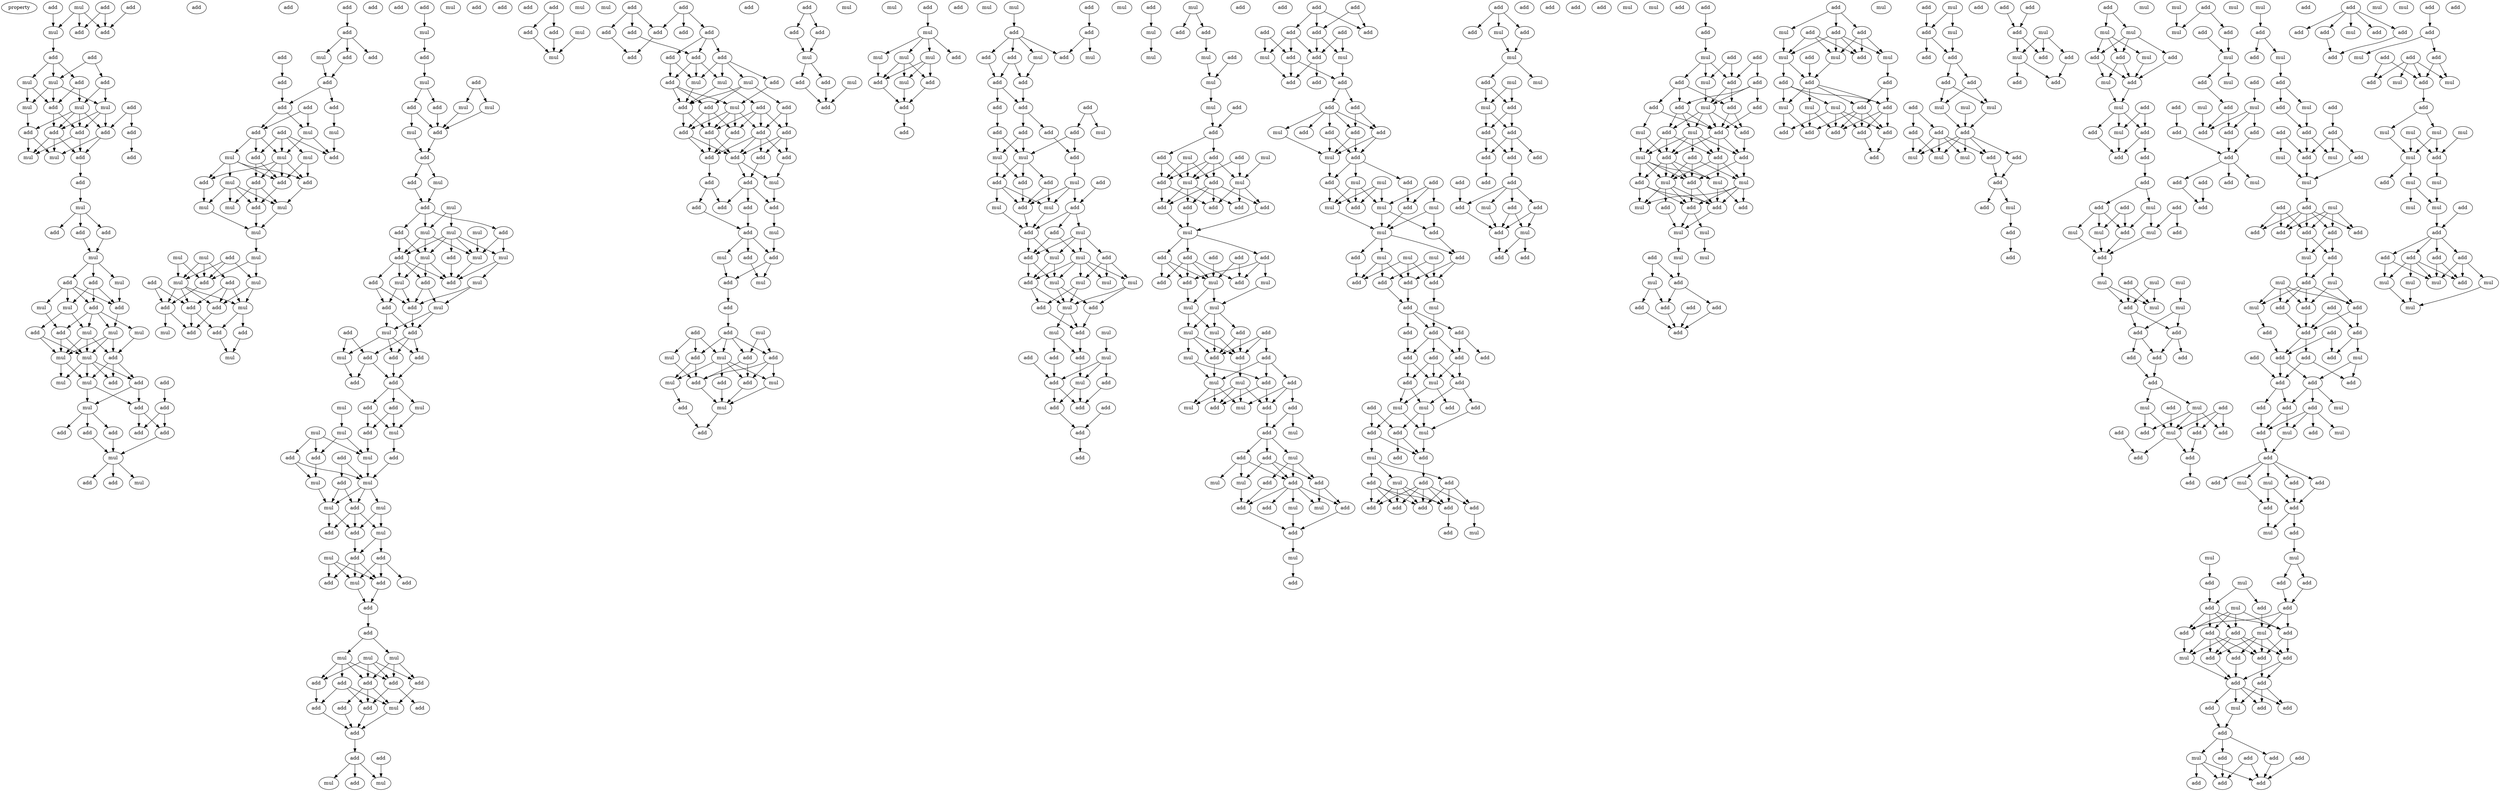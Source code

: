 digraph {
    node [fontcolor=black]
    property [mul=2,lf=1.7]
    0 [ label = mul ];
    1 [ label = add ];
    2 [ label = add ];
    3 [ label = add ];
    4 [ label = add ];
    5 [ label = mul ];
    6 [ label = add ];
    7 [ label = add ];
    8 [ label = add ];
    9 [ label = add ];
    10 [ label = add ];
    11 [ label = mul ];
    12 [ label = mul ];
    13 [ label = add ];
    14 [ label = mul ];
    15 [ label = add ];
    16 [ label = mul ];
    17 [ label = mul ];
    18 [ label = add ];
    19 [ label = add ];
    20 [ label = add ];
    21 [ label = add ];
    22 [ label = add ];
    23 [ label = add ];
    24 [ label = mul ];
    25 [ label = add ];
    26 [ label = mul ];
    27 [ label = add ];
    28 [ label = add ];
    29 [ label = mul ];
    30 [ label = add ];
    31 [ label = add ];
    32 [ label = add ];
    33 [ label = mul ];
    34 [ label = add ];
    35 [ label = mul ];
    36 [ label = add ];
    37 [ label = add ];
    38 [ label = add ];
    39 [ label = mul ];
    40 [ label = mul ];
    41 [ label = mul ];
    42 [ label = mul ];
    43 [ label = add ];
    44 [ label = add ];
    45 [ label = mul ];
    46 [ label = mul ];
    47 [ label = mul ];
    48 [ label = add ];
    49 [ label = mul ];
    50 [ label = add ];
    51 [ label = add ];
    52 [ label = mul ];
    53 [ label = add ];
    54 [ label = add ];
    55 [ label = mul ];
    56 [ label = add ];
    57 [ label = add ];
    58 [ label = add ];
    59 [ label = add ];
    60 [ label = add ];
    61 [ label = add ];
    62 [ label = mul ];
    63 [ label = add ];
    64 [ label = add ];
    65 [ label = add ];
    66 [ label = mul ];
    67 [ label = add ];
    68 [ label = add ];
    69 [ label = mul ];
    70 [ label = add ];
    71 [ label = add ];
    72 [ label = add ];
    73 [ label = add ];
    74 [ label = add ];
    75 [ label = add ];
    76 [ label = add ];
    77 [ label = add ];
    78 [ label = add ];
    79 [ label = mul ];
    80 [ label = add ];
    81 [ label = add ];
    82 [ label = mul ];
    83 [ label = mul ];
    84 [ label = add ];
    85 [ label = mul ];
    86 [ label = add ];
    87 [ label = mul ];
    88 [ label = add ];
    89 [ label = add ];
    90 [ label = add ];
    91 [ label = mul ];
    92 [ label = add ];
    93 [ label = mul ];
    94 [ label = mul ];
    95 [ label = mul ];
    96 [ label = add ];
    97 [ label = mul ];
    98 [ label = mul ];
    99 [ label = mul ];
    100 [ label = add ];
    101 [ label = mul ];
    102 [ label = mul ];
    103 [ label = mul ];
    104 [ label = add ];
    105 [ label = add ];
    106 [ label = add ];
    107 [ label = add ];
    108 [ label = add ];
    109 [ label = mul ];
    110 [ label = add ];
    111 [ label = add ];
    112 [ label = add ];
    113 [ label = mul ];
    114 [ label = add ];
    115 [ label = add ];
    116 [ label = mul ];
    117 [ label = add ];
    118 [ label = mul ];
    119 [ label = mul ];
    120 [ label = add ];
    121 [ label = add ];
    122 [ label = mul ];
    123 [ label = add ];
    124 [ label = mul ];
    125 [ label = mul ];
    126 [ label = add ];
    127 [ label = add ];
    128 [ label = mul ];
    129 [ label = add ];
    130 [ label = add ];
    131 [ label = add ];
    132 [ label = mul ];
    133 [ label = add ];
    134 [ label = mul ];
    135 [ label = add ];
    136 [ label = mul ];
    137 [ label = mul ];
    138 [ label = add ];
    139 [ label = mul ];
    140 [ label = mul ];
    141 [ label = mul ];
    142 [ label = mul ];
    143 [ label = add ];
    144 [ label = add ];
    145 [ label = add ];
    146 [ label = add ];
    147 [ label = add ];
    148 [ label = mul ];
    149 [ label = mul ];
    150 [ label = add ];
    151 [ label = mul ];
    152 [ label = add ];
    153 [ label = add ];
    154 [ label = mul ];
    155 [ label = add ];
    156 [ label = mul ];
    157 [ label = add ];
    158 [ label = add ];
    159 [ label = add ];
    160 [ label = add ];
    161 [ label = add ];
    162 [ label = add ];
    163 [ label = add ];
    164 [ label = mul ];
    165 [ label = add ];
    166 [ label = mul ];
    167 [ label = add ];
    168 [ label = mul ];
    169 [ label = mul ];
    170 [ label = mul ];
    171 [ label = add ];
    172 [ label = add ];
    173 [ label = add ];
    174 [ label = add ];
    175 [ label = mul ];
    176 [ label = add ];
    177 [ label = mul ];
    178 [ label = mul ];
    179 [ label = mul ];
    180 [ label = add ];
    181 [ label = mul ];
    182 [ label = mul ];
    183 [ label = add ];
    184 [ label = add ];
    185 [ label = mul ];
    186 [ label = add ];
    187 [ label = add ];
    188 [ label = add ];
    189 [ label = mul ];
    190 [ label = add ];
    191 [ label = add ];
    192 [ label = add ];
    193 [ label = add ];
    194 [ label = mul ];
    195 [ label = mul ];
    196 [ label = mul ];
    197 [ label = add ];
    198 [ label = add ];
    199 [ label = add ];
    200 [ label = add ];
    201 [ label = add ];
    202 [ label = add ];
    203 [ label = add ];
    204 [ label = add ];
    205 [ label = add ];
    206 [ label = mul ];
    207 [ label = add ];
    208 [ label = add ];
    209 [ label = add ];
    210 [ label = add ];
    211 [ label = mul ];
    212 [ label = add ];
    213 [ label = mul ];
    214 [ label = add ];
    215 [ label = mul ];
    216 [ label = mul ];
    217 [ label = add ];
    218 [ label = mul ];
    219 [ label = add ];
    220 [ label = mul ];
    221 [ label = add ];
    222 [ label = add ];
    223 [ label = add ];
    224 [ label = add ];
    225 [ label = add ];
    226 [ label = add ];
    227 [ label = add ];
    228 [ label = add ];
    229 [ label = add ];
    230 [ label = add ];
    231 [ label = add ];
    232 [ label = add ];
    233 [ label = mul ];
    234 [ label = mul ];
    235 [ label = add ];
    236 [ label = mul ];
    237 [ label = add ];
    238 [ label = add ];
    239 [ label = mul ];
    240 [ label = add ];
    241 [ label = add ];
    242 [ label = add ];
    243 [ label = add ];
    244 [ label = add ];
    245 [ label = add ];
    246 [ label = add ];
    247 [ label = add ];
    248 [ label = add ];
    249 [ label = add ];
    250 [ label = add ];
    251 [ label = mul ];
    252 [ label = add ];
    253 [ label = add ];
    254 [ label = add ];
    255 [ label = add ];
    256 [ label = add ];
    257 [ label = add ];
    258 [ label = add ];
    259 [ label = add ];
    260 [ label = mul ];
    261 [ label = mul ];
    262 [ label = add ];
    263 [ label = add ];
    264 [ label = add ];
    265 [ label = mul ];
    266 [ label = add ];
    267 [ label = add ];
    268 [ label = mul ];
    269 [ label = add ];
    270 [ label = add ];
    271 [ label = add ];
    272 [ label = mul ];
    273 [ label = mul ];
    274 [ label = add ];
    275 [ label = add ];
    276 [ label = mul ];
    277 [ label = add ];
    278 [ label = add ];
    279 [ label = mul ];
    280 [ label = add ];
    281 [ label = mul ];
    282 [ label = add ];
    283 [ label = add ];
    284 [ label = mul ];
    285 [ label = mul ];
    286 [ label = add ];
    287 [ label = add ];
    288 [ label = mul ];
    289 [ label = add ];
    290 [ label = add ];
    291 [ label = mul ];
    292 [ label = add ];
    293 [ label = add ];
    294 [ label = mul ];
    295 [ label = mul ];
    296 [ label = add ];
    297 [ label = mul ];
    298 [ label = add ];
    299 [ label = mul ];
    300 [ label = add ];
    301 [ label = add ];
    302 [ label = mul ];
    303 [ label = add ];
    304 [ label = add ];
    305 [ label = mul ];
    306 [ label = mul ];
    307 [ label = add ];
    308 [ label = add ];
    309 [ label = add ];
    310 [ label = add ];
    311 [ label = mul ];
    312 [ label = mul ];
    313 [ label = add ];
    314 [ label = add ];
    315 [ label = add ];
    316 [ label = add ];
    317 [ label = add ];
    318 [ label = add ];
    319 [ label = add ];
    320 [ label = add ];
    321 [ label = add ];
    322 [ label = add ];
    323 [ label = add ];
    324 [ label = mul ];
    325 [ label = mul ];
    326 [ label = mul ];
    327 [ label = add ];
    328 [ label = add ];
    329 [ label = add ];
    330 [ label = mul ];
    331 [ label = add ];
    332 [ label = add ];
    333 [ label = add ];
    334 [ label = mul ];
    335 [ label = add ];
    336 [ label = mul ];
    337 [ label = add ];
    338 [ label = mul ];
    339 [ label = add ];
    340 [ label = add ];
    341 [ label = mul ];
    342 [ label = mul ];
    343 [ label = add ];
    344 [ label = mul ];
    345 [ label = add ];
    346 [ label = mul ];
    347 [ label = mul ];
    348 [ label = mul ];
    349 [ label = mul ];
    350 [ label = add ];
    351 [ label = add ];
    352 [ label = mul ];
    353 [ label = mul ];
    354 [ label = add ];
    355 [ label = mul ];
    356 [ label = add ];
    357 [ label = add ];
    358 [ label = mul ];
    359 [ label = add ];
    360 [ label = add ];
    361 [ label = mul ];
    362 [ label = add ];
    363 [ label = add ];
    364 [ label = add ];
    365 [ label = add ];
    366 [ label = add ];
    367 [ label = add ];
    368 [ label = add ];
    369 [ label = mul ];
    370 [ label = add ];
    371 [ label = add ];
    372 [ label = mul ];
    373 [ label = mul ];
    374 [ label = add ];
    375 [ label = mul ];
    376 [ label = mul ];
    377 [ label = mul ];
    378 [ label = add ];
    379 [ label = add ];
    380 [ label = add ];
    381 [ label = mul ];
    382 [ label = add ];
    383 [ label = add ];
    384 [ label = add ];
    385 [ label = mul ];
    386 [ label = mul ];
    387 [ label = add ];
    388 [ label = add ];
    389 [ label = mul ];
    390 [ label = add ];
    391 [ label = add ];
    392 [ label = add ];
    393 [ label = add ];
    394 [ label = add ];
    395 [ label = mul ];
    396 [ label = add ];
    397 [ label = add ];
    398 [ label = add ];
    399 [ label = add ];
    400 [ label = add ];
    401 [ label = mul ];
    402 [ label = add ];
    403 [ label = mul ];
    404 [ label = add ];
    405 [ label = add ];
    406 [ label = mul ];
    407 [ label = mul ];
    408 [ label = mul ];
    409 [ label = add ];
    410 [ label = add ];
    411 [ label = mul ];
    412 [ label = add ];
    413 [ label = add ];
    414 [ label = add ];
    415 [ label = mul ];
    416 [ label = mul ];
    417 [ label = add ];
    418 [ label = mul ];
    419 [ label = add ];
    420 [ label = mul ];
    421 [ label = add ];
    422 [ label = add ];
    423 [ label = add ];
    424 [ label = mul ];
    425 [ label = add ];
    426 [ label = mul ];
    427 [ label = add ];
    428 [ label = mul ];
    429 [ label = add ];
    430 [ label = add ];
    431 [ label = mul ];
    432 [ label = add ];
    433 [ label = add ];
    434 [ label = mul ];
    435 [ label = add ];
    436 [ label = mul ];
    437 [ label = add ];
    438 [ label = mul ];
    439 [ label = add ];
    440 [ label = add ];
    441 [ label = add ];
    442 [ label = mul ];
    443 [ label = add ];
    444 [ label = add ];
    445 [ label = add ];
    446 [ label = add ];
    447 [ label = add ];
    448 [ label = add ];
    449 [ label = add ];
    450 [ label = add ];
    451 [ label = add ];
    452 [ label = mul ];
    453 [ label = add ];
    454 [ label = mul ];
    455 [ label = add ];
    456 [ label = add ];
    457 [ label = add ];
    458 [ label = add ];
    459 [ label = add ];
    460 [ label = add ];
    461 [ label = add ];
    462 [ label = mul ];
    463 [ label = add ];
    464 [ label = add ];
    465 [ label = mul ];
    466 [ label = add ];
    467 [ label = mul ];
    468 [ label = mul ];
    469 [ label = add ];
    470 [ label = add ];
    471 [ label = add ];
    472 [ label = mul ];
    473 [ label = add ];
    474 [ label = add ];
    475 [ label = mul ];
    476 [ label = mul ];
    477 [ label = mul ];
    478 [ label = add ];
    479 [ label = mul ];
    480 [ label = add ];
    481 [ label = mul ];
    482 [ label = mul ];
    483 [ label = add ];
    484 [ label = add ];
    485 [ label = add ];
    486 [ label = add ];
    487 [ label = add ];
    488 [ label = mul ];
    489 [ label = add ];
    490 [ label = add ];
    491 [ label = add ];
    492 [ label = add ];
    493 [ label = add ];
    494 [ label = add ];
    495 [ label = add ];
    496 [ label = add ];
    497 [ label = add ];
    498 [ label = mul ];
    499 [ label = add ];
    500 [ label = add ];
    501 [ label = add ];
    502 [ label = add ];
    503 [ label = mul ];
    504 [ label = mul ];
    505 [ label = mul ];
    506 [ label = add ];
    507 [ label = add ];
    508 [ label = add ];
    509 [ label = add ];
    510 [ label = mul ];
    511 [ label = mul ];
    512 [ label = add ];
    513 [ label = add ];
    514 [ label = add ];
    515 [ label = add ];
    516 [ label = add ];
    517 [ label = add ];
    518 [ label = add ];
    519 [ label = add ];
    520 [ label = add ];
    521 [ label = mul ];
    522 [ label = add ];
    523 [ label = add ];
    524 [ label = add ];
    525 [ label = mul ];
    526 [ label = add ];
    527 [ label = add ];
    528 [ label = mul ];
    529 [ label = add ];
    530 [ label = add ];
    531 [ label = mul ];
    532 [ label = add ];
    533 [ label = mul ];
    534 [ label = mul ];
    535 [ label = add ];
    536 [ label = add ];
    537 [ label = add ];
    538 [ label = add ];
    539 [ label = add ];
    540 [ label = add ];
    541 [ label = add ];
    542 [ label = add ];
    543 [ label = add ];
    544 [ label = add ];
    545 [ label = mul ];
    546 [ label = add ];
    547 [ label = add ];
    548 [ label = mul ];
    549 [ label = add ];
    550 [ label = add ];
    551 [ label = mul ];
    552 [ label = add ];
    553 [ label = mul ];
    554 [ label = add ];
    555 [ label = add ];
    556 [ label = add ];
    557 [ label = mul ];
    558 [ label = add ];
    559 [ label = add ];
    560 [ label = add ];
    561 [ label = add ];
    562 [ label = add ];
    563 [ label = mul ];
    564 [ label = add ];
    565 [ label = mul ];
    566 [ label = add ];
    567 [ label = add ];
    568 [ label = add ];
    569 [ label = mul ];
    570 [ label = add ];
    571 [ label = add ];
    572 [ label = mul ];
    573 [ label = add ];
    574 [ label = add ];
    575 [ label = add ];
    576 [ label = add ];
    577 [ label = add ];
    578 [ label = mul ];
    579 [ label = mul ];
    580 [ label = add ];
    581 [ label = add ];
    582 [ label = mul ];
    583 [ label = mul ];
    584 [ label = mul ];
    585 [ label = add ];
    586 [ label = add ];
    587 [ label = add ];
    588 [ label = add ];
    589 [ label = mul ];
    590 [ label = mul ];
    591 [ label = add ];
    592 [ label = mul ];
    593 [ label = mul ];
    594 [ label = add ];
    595 [ label = mul ];
    596 [ label = add ];
    597 [ label = add ];
    598 [ label = add ];
    599 [ label = add ];
    600 [ label = add ];
    601 [ label = add ];
    602 [ label = add ];
    603 [ label = add ];
    604 [ label = add ];
    605 [ label = mul ];
    606 [ label = mul ];
    607 [ label = mul ];
    608 [ label = add ];
    609 [ label = add ];
    610 [ label = mul ];
    611 [ label = add ];
    612 [ label = add ];
    613 [ label = add ];
    614 [ label = add ];
    615 [ label = mul ];
    616 [ label = mul ];
    617 [ label = add ];
    618 [ label = mul ];
    619 [ label = add ];
    620 [ label = add ];
    621 [ label = add ];
    622 [ label = add ];
    623 [ label = add ];
    624 [ label = add ];
    625 [ label = mul ];
    626 [ label = add ];
    627 [ label = mul ];
    628 [ label = mul ];
    629 [ label = add ];
    630 [ label = add ];
    631 [ label = add ];
    632 [ label = add ];
    633 [ label = add ];
    634 [ label = mul ];
    635 [ label = mul ];
    636 [ label = mul ];
    637 [ label = add ];
    638 [ label = add ];
    639 [ label = add ];
    640 [ label = add ];
    641 [ label = mul ];
    642 [ label = add ];
    643 [ label = mul ];
    644 [ label = mul ];
    645 [ label = add ];
    646 [ label = add ];
    647 [ label = add ];
    648 [ label = mul ];
    649 [ label = add ];
    650 [ label = add ];
    651 [ label = add ];
    652 [ label = add ];
    653 [ label = add ];
    654 [ label = add ];
    655 [ label = mul ];
    656 [ label = add ];
    657 [ label = mul ];
    658 [ label = add ];
    659 [ label = add ];
    660 [ label = add ];
    661 [ label = add ];
    662 [ label = mul ];
    663 [ label = mul ];
    664 [ label = add ];
    665 [ label = mul ];
    666 [ label = add ];
    667 [ label = add ];
    668 [ label = add ];
    669 [ label = mul ];
    670 [ label = add ];
    671 [ label = mul ];
    672 [ label = add ];
    673 [ label = add ];
    674 [ label = mul ];
    675 [ label = add ];
    676 [ label = add ];
    677 [ label = add ];
    678 [ label = add ];
    679 [ label = add ];
    680 [ label = add ];
    681 [ label = mul ];
    682 [ label = mul ];
    683 [ label = mul ];
    684 [ label = mul ];
    685 [ label = add ];
    686 [ label = add ];
    687 [ label = add ];
    688 [ label = mul ];
    689 [ label = add ];
    690 [ label = mul ];
    691 [ label = mul ];
    692 [ label = add ];
    693 [ label = mul ];
    694 [ label = mul ];
    695 [ label = add ];
    696 [ label = add ];
    697 [ label = mul ];
    698 [ label = add ];
    699 [ label = add ];
    700 [ label = add ];
    701 [ label = add ];
    702 [ label = add ];
    703 [ label = mul ];
    704 [ label = mul ];
    705 [ label = add ];
    706 [ label = mul ];
    707 [ label = add ];
    708 [ label = add ];
    709 [ label = add ];
    710 [ label = add ];
    711 [ label = add ];
    712 [ label = add ];
    713 [ label = add ];
    714 [ label = add ];
    715 [ label = mul ];
    716 [ label = mul ];
    717 [ label = add ];
    718 [ label = add ];
    719 [ label = mul ];
    720 [ label = mul ];
    721 [ label = add ];
    722 [ label = add ];
    723 [ label = add ];
    724 [ label = add ];
    725 [ label = mul ];
    726 [ label = mul ];
    727 [ label = mul ];
    728 [ label = add ];
    729 [ label = add ];
    730 [ label = add ];
    731 [ label = add ];
    732 [ label = add ];
    733 [ label = add ];
    734 [ label = add ];
    735 [ label = add ];
    736 [ label = mul ];
    737 [ label = add ];
    738 [ label = mul ];
    739 [ label = add ];
    740 [ label = add ];
    741 [ label = mul ];
    742 [ label = add ];
    743 [ label = add ];
    744 [ label = mul ];
    745 [ label = add ];
    746 [ label = add ];
    747 [ label = add ];
    748 [ label = add ];
    749 [ label = add ];
    750 [ label = add ];
    751 [ label = add ];
    752 [ label = mul ];
    753 [ label = mul ];
    754 [ label = mul ];
    755 [ label = mul ];
    756 [ label = add ];
    757 [ label = add ];
    758 [ label = add ];
    759 [ label = add ];
    760 [ label = add ];
    761 [ label = add ];
    762 [ label = add ];
    763 [ label = mul ];
    764 [ label = add ];
    765 [ label = mul ];
    766 [ label = mul ];
    767 [ label = add ];
    768 [ label = add ];
    769 [ label = add ];
    770 [ label = mul ];
    771 [ label = add ];
    772 [ label = add ];
    773 [ label = add ];
    774 [ label = add ];
    775 [ label = add ];
    776 [ label = add ];
    777 [ label = add ];
    778 [ label = add ];
    779 [ label = add ];
    780 [ label = mul ];
    781 [ label = add ];
    782 [ label = add ];
    783 [ label = add ];
    784 [ label = add ];
    785 [ label = add ];
    786 [ label = add ];
    787 [ label = mul ];
    788 [ label = add ];
    789 [ label = mul ];
    790 [ label = add ];
    791 [ label = mul ];
    792 [ label = add ];
    793 [ label = add ];
    794 [ label = add ];
    795 [ label = add ];
    796 [ label = mul ];
    797 [ label = mul ];
    798 [ label = add ];
    799 [ label = add ];
    800 [ label = add ];
    801 [ label = mul ];
    802 [ label = add ];
    803 [ label = mul ];
    804 [ label = mul ];
    805 [ label = add ];
    806 [ label = add ];
    807 [ label = mul ];
    808 [ label = add ];
    809 [ label = add ];
    810 [ label = add ];
    811 [ label = add ];
    812 [ label = mul ];
    813 [ label = add ];
    814 [ label = add ];
    815 [ label = mul ];
    816 [ label = add ];
    817 [ label = add ];
    818 [ label = add ];
    819 [ label = add ];
    820 [ label = add ];
    821 [ label = mul ];
    822 [ label = add ];
    823 [ label = add ];
    824 [ label = add ];
    825 [ label = mul ];
    826 [ label = add ];
    827 [ label = add ];
    828 [ label = add ];
    829 [ label = add ];
    830 [ label = add ];
    831 [ label = mul ];
    832 [ label = add ];
    833 [ label = add ];
    834 [ label = add ];
    835 [ label = add ];
    836 [ label = add ];
    837 [ label = add ];
    838 [ label = add ];
    839 [ label = add ];
    840 [ label = add ];
    841 [ label = mul ];
    842 [ label = add ];
    843 [ label = add ];
    844 [ label = add ];
    845 [ label = mul ];
    846 [ label = mul ];
    847 [ label = add ];
    848 [ label = add ];
    849 [ label = add ];
    850 [ label = add ];
    851 [ label = mul ];
    852 [ label = add ];
    853 [ label = add ];
    854 [ label = mul ];
    855 [ label = add ];
    856 [ label = mul ];
    857 [ label = add ];
    858 [ label = mul ];
    859 [ label = mul ];
    860 [ label = mul ];
    861 [ label = mul ];
    862 [ label = add ];
    863 [ label = mul ];
    864 [ label = add ];
    865 [ label = mul ];
    866 [ label = mul ];
    867 [ label = mul ];
    868 [ label = add ];
    869 [ label = mul ];
    870 [ label = add ];
    871 [ label = add ];
    872 [ label = add ];
    873 [ label = add ];
    874 [ label = add ];
    875 [ label = mul ];
    876 [ label = add ];
    877 [ label = mul ];
    878 [ label = mul ];
    879 [ label = mul ];
    880 [ label = mul ];
    881 [ label = add ];
    0 -> 5 [ name = 0 ];
    0 -> 6 [ name = 1 ];
    0 -> 7 [ name = 2 ];
    1 -> 6 [ name = 3 ];
    1 -> 7 [ name = 4 ];
    2 -> 6 [ name = 5 ];
    3 -> 5 [ name = 6 ];
    5 -> 9 [ name = 7 ];
    8 -> 11 [ name = 8 ];
    8 -> 13 [ name = 9 ];
    9 -> 10 [ name = 10 ];
    9 -> 11 [ name = 11 ];
    9 -> 12 [ name = 12 ];
    10 -> 17 [ name = 13 ];
    10 -> 18 [ name = 14 ];
    11 -> 14 [ name = 15 ];
    11 -> 16 [ name = 16 ];
    11 -> 18 [ name = 17 ];
    12 -> 14 [ name = 18 ];
    12 -> 18 [ name = 19 ];
    13 -> 16 [ name = 20 ];
    13 -> 17 [ name = 21 ];
    14 -> 23 [ name = 22 ];
    15 -> 19 [ name = 23 ];
    15 -> 21 [ name = 24 ];
    16 -> 20 [ name = 25 ];
    16 -> 21 [ name = 26 ];
    16 -> 22 [ name = 27 ];
    17 -> 20 [ name = 28 ];
    17 -> 21 [ name = 29 ];
    17 -> 22 [ name = 30 ];
    17 -> 23 [ name = 31 ];
    18 -> 20 [ name = 32 ];
    18 -> 22 [ name = 33 ];
    19 -> 27 [ name = 34 ];
    20 -> 25 [ name = 35 ];
    20 -> 26 [ name = 36 ];
    21 -> 24 [ name = 37 ];
    21 -> 25 [ name = 38 ];
    22 -> 24 [ name = 39 ];
    22 -> 25 [ name = 40 ];
    22 -> 26 [ name = 41 ];
    23 -> 24 [ name = 42 ];
    23 -> 26 [ name = 43 ];
    25 -> 28 [ name = 44 ];
    28 -> 29 [ name = 45 ];
    29 -> 30 [ name = 46 ];
    29 -> 31 [ name = 47 ];
    29 -> 32 [ name = 48 ];
    31 -> 33 [ name = 49 ];
    32 -> 33 [ name = 50 ];
    33 -> 34 [ name = 51 ];
    33 -> 35 [ name = 52 ];
    33 -> 36 [ name = 53 ];
    34 -> 37 [ name = 54 ];
    34 -> 38 [ name = 55 ];
    34 -> 40 [ name = 56 ];
    35 -> 38 [ name = 57 ];
    36 -> 37 [ name = 58 ];
    36 -> 38 [ name = 59 ];
    36 -> 39 [ name = 60 ];
    36 -> 40 [ name = 61 ];
    37 -> 41 [ name = 62 ];
    37 -> 42 [ name = 63 ];
    37 -> 43 [ name = 64 ];
    37 -> 45 [ name = 65 ];
    38 -> 41 [ name = 66 ];
    39 -> 43 [ name = 67 ];
    40 -> 44 [ name = 68 ];
    40 -> 45 [ name = 69 ];
    41 -> 46 [ name = 70 ];
    41 -> 47 [ name = 71 ];
    41 -> 48 [ name = 72 ];
    42 -> 48 [ name = 73 ];
    43 -> 46 [ name = 74 ];
    43 -> 47 [ name = 75 ];
    44 -> 46 [ name = 76 ];
    44 -> 47 [ name = 77 ];
    45 -> 46 [ name = 78 ];
    45 -> 47 [ name = 79 ];
    45 -> 48 [ name = 80 ];
    46 -> 49 [ name = 81 ];
    46 -> 50 [ name = 82 ];
    46 -> 52 [ name = 83 ];
    46 -> 53 [ name = 84 ];
    47 -> 49 [ name = 85 ];
    47 -> 52 [ name = 86 ];
    48 -> 50 [ name = 87 ];
    48 -> 52 [ name = 88 ];
    48 -> 53 [ name = 89 ];
    51 -> 54 [ name = 90 ];
    52 -> 55 [ name = 91 ];
    52 -> 56 [ name = 92 ];
    53 -> 55 [ name = 93 ];
    53 -> 56 [ name = 94 ];
    54 -> 58 [ name = 95 ];
    54 -> 60 [ name = 96 ];
    55 -> 57 [ name = 97 ];
    55 -> 59 [ name = 98 ];
    55 -> 61 [ name = 99 ];
    56 -> 58 [ name = 100 ];
    56 -> 60 [ name = 101 ];
    59 -> 62 [ name = 102 ];
    60 -> 62 [ name = 103 ];
    61 -> 62 [ name = 104 ];
    62 -> 64 [ name = 105 ];
    62 -> 65 [ name = 106 ];
    62 -> 66 [ name = 107 ];
    67 -> 68 [ name = 108 ];
    68 -> 69 [ name = 109 ];
    68 -> 70 [ name = 110 ];
    68 -> 71 [ name = 111 ];
    69 -> 74 [ name = 112 ];
    70 -> 74 [ name = 113 ];
    72 -> 73 [ name = 114 ];
    73 -> 77 [ name = 115 ];
    74 -> 77 [ name = 116 ];
    74 -> 78 [ name = 117 ];
    76 -> 79 [ name = 118 ];
    76 -> 81 [ name = 119 ];
    77 -> 79 [ name = 120 ];
    77 -> 81 [ name = 121 ];
    78 -> 82 [ name = 122 ];
    79 -> 83 [ name = 123 ];
    79 -> 86 [ name = 124 ];
    80 -> 83 [ name = 125 ];
    80 -> 84 [ name = 126 ];
    80 -> 86 [ name = 127 ];
    80 -> 87 [ name = 128 ];
    81 -> 83 [ name = 129 ];
    81 -> 84 [ name = 130 ];
    81 -> 85 [ name = 131 ];
    82 -> 86 [ name = 132 ];
    83 -> 88 [ name = 133 ];
    83 -> 89 [ name = 134 ];
    83 -> 90 [ name = 135 ];
    83 -> 92 [ name = 136 ];
    84 -> 90 [ name = 137 ];
    84 -> 92 [ name = 138 ];
    85 -> 88 [ name = 139 ];
    85 -> 89 [ name = 140 ];
    85 -> 91 [ name = 141 ];
    85 -> 92 [ name = 142 ];
    87 -> 89 [ name = 143 ];
    87 -> 92 [ name = 144 ];
    88 -> 95 [ name = 145 ];
    89 -> 93 [ name = 146 ];
    90 -> 93 [ name = 147 ];
    90 -> 94 [ name = 148 ];
    90 -> 96 [ name = 149 ];
    91 -> 93 [ name = 150 ];
    91 -> 94 [ name = 151 ];
    91 -> 95 [ name = 152 ];
    91 -> 96 [ name = 153 ];
    92 -> 96 [ name = 154 ];
    93 -> 97 [ name = 155 ];
    95 -> 97 [ name = 156 ];
    96 -> 97 [ name = 157 ];
    97 -> 99 [ name = 158 ];
    98 -> 102 [ name = 159 ];
    98 -> 106 [ name = 160 ];
    99 -> 103 [ name = 161 ];
    99 -> 106 [ name = 162 ];
    100 -> 102 [ name = 163 ];
    100 -> 103 [ name = 164 ];
    100 -> 106 [ name = 165 ];
    101 -> 102 [ name = 166 ];
    101 -> 105 [ name = 167 ];
    101 -> 106 [ name = 168 ];
    102 -> 107 [ name = 169 ];
    102 -> 108 [ name = 170 ];
    102 -> 109 [ name = 171 ];
    102 -> 110 [ name = 172 ];
    103 -> 107 [ name = 173 ];
    103 -> 109 [ name = 174 ];
    104 -> 108 [ name = 175 ];
    104 -> 110 [ name = 176 ];
    105 -> 107 [ name = 177 ];
    105 -> 109 [ name = 178 ];
    105 -> 110 [ name = 179 ];
    106 -> 108 [ name = 180 ];
    107 -> 115 [ name = 181 ];
    108 -> 113 [ name = 182 ];
    108 -> 115 [ name = 183 ];
    109 -> 111 [ name = 184 ];
    109 -> 114 [ name = 185 ];
    110 -> 111 [ name = 186 ];
    110 -> 115 [ name = 187 ];
    111 -> 116 [ name = 188 ];
    114 -> 116 [ name = 189 ];
    117 -> 118 [ name = 190 ];
    118 -> 121 [ name = 191 ];
    121 -> 122 [ name = 192 ];
    122 -> 126 [ name = 193 ];
    122 -> 127 [ name = 194 ];
    123 -> 124 [ name = 195 ];
    123 -> 125 [ name = 196 ];
    124 -> 129 [ name = 197 ];
    125 -> 129 [ name = 198 ];
    126 -> 129 [ name = 199 ];
    127 -> 128 [ name = 200 ];
    127 -> 129 [ name = 201 ];
    128 -> 130 [ name = 202 ];
    129 -> 130 [ name = 203 ];
    130 -> 131 [ name = 204 ];
    130 -> 132 [ name = 205 ];
    131 -> 133 [ name = 206 ];
    132 -> 133 [ name = 207 ];
    133 -> 135 [ name = 208 ];
    133 -> 138 [ name = 209 ];
    133 -> 139 [ name = 210 ];
    134 -> 137 [ name = 211 ];
    134 -> 139 [ name = 212 ];
    135 -> 140 [ name = 213 ];
    135 -> 144 [ name = 214 ];
    136 -> 141 [ name = 215 ];
    137 -> 140 [ name = 216 ];
    137 -> 141 [ name = 217 ];
    137 -> 142 [ name = 218 ];
    137 -> 143 [ name = 219 ];
    137 -> 144 [ name = 220 ];
    138 -> 141 [ name = 221 ];
    138 -> 142 [ name = 222 ];
    139 -> 140 [ name = 223 ];
    139 -> 141 [ name = 224 ];
    139 -> 144 [ name = 225 ];
    140 -> 145 [ name = 226 ];
    140 -> 147 [ name = 227 ];
    140 -> 148 [ name = 228 ];
    141 -> 145 [ name = 229 ];
    142 -> 145 [ name = 230 ];
    142 -> 149 [ name = 231 ];
    143 -> 145 [ name = 232 ];
    144 -> 145 [ name = 233 ];
    144 -> 146 [ name = 234 ];
    144 -> 147 [ name = 235 ];
    144 -> 148 [ name = 236 ];
    146 -> 150 [ name = 237 ];
    146 -> 152 [ name = 238 ];
    147 -> 151 [ name = 239 ];
    147 -> 152 [ name = 240 ];
    148 -> 150 [ name = 241 ];
    148 -> 152 [ name = 242 ];
    149 -> 151 [ name = 243 ];
    149 -> 152 [ name = 244 ];
    150 -> 154 [ name = 245 ];
    150 -> 155 [ name = 246 ];
    151 -> 154 [ name = 247 ];
    151 -> 155 [ name = 248 ];
    152 -> 155 [ name = 249 ];
    153 -> 156 [ name = 250 ];
    153 -> 158 [ name = 251 ];
    154 -> 156 [ name = 252 ];
    154 -> 157 [ name = 253 ];
    154 -> 160 [ name = 254 ];
    155 -> 157 [ name = 255 ];
    155 -> 158 [ name = 256 ];
    155 -> 160 [ name = 257 ];
    156 -> 162 [ name = 258 ];
    157 -> 161 [ name = 259 ];
    158 -> 161 [ name = 260 ];
    158 -> 162 [ name = 261 ];
    160 -> 161 [ name = 262 ];
    161 -> 163 [ name = 263 ];
    161 -> 165 [ name = 264 ];
    161 -> 166 [ name = 265 ];
    163 -> 167 [ name = 266 ];
    163 -> 168 [ name = 267 ];
    164 -> 170 [ name = 268 ];
    165 -> 167 [ name = 269 ];
    165 -> 168 [ name = 270 ];
    166 -> 168 [ name = 271 ];
    167 -> 175 [ name = 272 ];
    168 -> 172 [ name = 273 ];
    169 -> 171 [ name = 274 ];
    169 -> 174 [ name = 275 ];
    169 -> 175 [ name = 276 ];
    170 -> 171 [ name = 277 ];
    170 -> 175 [ name = 278 ];
    171 -> 177 [ name = 279 ];
    172 -> 178 [ name = 280 ];
    173 -> 176 [ name = 281 ];
    173 -> 178 [ name = 282 ];
    174 -> 177 [ name = 283 ];
    174 -> 178 [ name = 284 ];
    175 -> 178 [ name = 285 ];
    176 -> 179 [ name = 286 ];
    176 -> 180 [ name = 287 ];
    177 -> 179 [ name = 288 ];
    178 -> 179 [ name = 289 ];
    178 -> 180 [ name = 290 ];
    178 -> 181 [ name = 291 ];
    179 -> 183 [ name = 292 ];
    179 -> 184 [ name = 293 ];
    180 -> 182 [ name = 294 ];
    180 -> 183 [ name = 295 ];
    180 -> 184 [ name = 296 ];
    181 -> 182 [ name = 297 ];
    181 -> 183 [ name = 298 ];
    182 -> 186 [ name = 299 ];
    182 -> 187 [ name = 300 ];
    183 -> 187 [ name = 301 ];
    185 -> 188 [ name = 302 ];
    185 -> 189 [ name = 303 ];
    185 -> 191 [ name = 304 ];
    186 -> 188 [ name = 305 ];
    186 -> 189 [ name = 306 ];
    186 -> 190 [ name = 307 ];
    187 -> 188 [ name = 308 ];
    187 -> 189 [ name = 309 ];
    187 -> 191 [ name = 310 ];
    188 -> 192 [ name = 311 ];
    189 -> 192 [ name = 312 ];
    192 -> 193 [ name = 313 ];
    193 -> 195 [ name = 314 ];
    193 -> 196 [ name = 315 ];
    194 -> 197 [ name = 316 ];
    194 -> 198 [ name = 317 ];
    194 -> 199 [ name = 318 ];
    194 -> 200 [ name = 319 ];
    195 -> 197 [ name = 320 ];
    195 -> 199 [ name = 321 ];
    195 -> 200 [ name = 322 ];
    195 -> 201 [ name = 323 ];
    196 -> 197 [ name = 324 ];
    196 -> 198 [ name = 325 ];
    196 -> 199 [ name = 326 ];
    197 -> 203 [ name = 327 ];
    197 -> 204 [ name = 328 ];
    197 -> 206 [ name = 329 ];
    198 -> 206 [ name = 330 ];
    199 -> 204 [ name = 331 ];
    199 -> 205 [ name = 332 ];
    200 -> 202 [ name = 333 ];
    201 -> 202 [ name = 334 ];
    201 -> 204 [ name = 335 ];
    201 -> 206 [ name = 336 ];
    202 -> 207 [ name = 337 ];
    203 -> 207 [ name = 338 ];
    204 -> 207 [ name = 339 ];
    206 -> 207 [ name = 340 ];
    207 -> 208 [ name = 341 ];
    208 -> 210 [ name = 342 ];
    208 -> 211 [ name = 343 ];
    208 -> 213 [ name = 344 ];
    209 -> 213 [ name = 345 ];
    214 -> 217 [ name = 346 ];
    214 -> 219 [ name = 347 ];
    217 -> 220 [ name = 348 ];
    218 -> 220 [ name = 349 ];
    219 -> 220 [ name = 350 ];
    221 -> 224 [ name = 351 ];
    221 -> 225 [ name = 352 ];
    221 -> 227 [ name = 353 ];
    222 -> 223 [ name = 354 ];
    222 -> 225 [ name = 355 ];
    222 -> 226 [ name = 356 ];
    224 -> 231 [ name = 357 ];
    225 -> 231 [ name = 358 ];
    226 -> 228 [ name = 359 ];
    226 -> 229 [ name = 360 ];
    226 -> 230 [ name = 361 ];
    227 -> 228 [ name = 362 ];
    228 -> 234 [ name = 363 ];
    228 -> 235 [ name = 364 ];
    228 -> 236 [ name = 365 ];
    229 -> 235 [ name = 366 ];
    229 -> 236 [ name = 367 ];
    230 -> 232 [ name = 368 ];
    230 -> 233 [ name = 369 ];
    230 -> 234 [ name = 370 ];
    230 -> 236 [ name = 371 ];
    232 -> 239 [ name = 372 ];
    233 -> 237 [ name = 373 ];
    233 -> 240 [ name = 374 ];
    233 -> 241 [ name = 375 ];
    234 -> 238 [ name = 376 ];
    234 -> 241 [ name = 377 ];
    235 -> 237 [ name = 378 ];
    235 -> 239 [ name = 379 ];
    235 -> 241 [ name = 380 ];
    236 -> 241 [ name = 381 ];
    237 -> 242 [ name = 382 ];
    237 -> 243 [ name = 383 ];
    237 -> 244 [ name = 384 ];
    238 -> 243 [ name = 385 ];
    238 -> 244 [ name = 386 ];
    238 -> 245 [ name = 387 ];
    238 -> 246 [ name = 388 ];
    239 -> 242 [ name = 389 ];
    239 -> 243 [ name = 390 ];
    239 -> 244 [ name = 391 ];
    239 -> 246 [ name = 392 ];
    240 -> 245 [ name = 393 ];
    240 -> 246 [ name = 394 ];
    241 -> 242 [ name = 395 ];
    241 -> 243 [ name = 396 ];
    242 -> 247 [ name = 397 ];
    242 -> 249 [ name = 398 ];
    243 -> 247 [ name = 399 ];
    243 -> 249 [ name = 400 ];
    244 -> 249 [ name = 401 ];
    245 -> 247 [ name = 402 ];
    245 -> 248 [ name = 403 ];
    245 -> 250 [ name = 404 ];
    246 -> 247 [ name = 405 ];
    246 -> 248 [ name = 406 ];
    246 -> 249 [ name = 407 ];
    246 -> 250 [ name = 408 ];
    247 -> 251 [ name = 409 ];
    247 -> 252 [ name = 410 ];
    248 -> 251 [ name = 411 ];
    249 -> 253 [ name = 412 ];
    250 -> 252 [ name = 413 ];
    251 -> 255 [ name = 414 ];
    252 -> 254 [ name = 415 ];
    252 -> 255 [ name = 416 ];
    252 -> 257 [ name = 417 ];
    253 -> 256 [ name = 418 ];
    253 -> 257 [ name = 419 ];
    254 -> 259 [ name = 420 ];
    255 -> 260 [ name = 421 ];
    256 -> 259 [ name = 422 ];
    259 -> 261 [ name = 423 ];
    259 -> 262 [ name = 424 ];
    259 -> 263 [ name = 425 ];
    260 -> 263 [ name = 426 ];
    261 -> 264 [ name = 427 ];
    262 -> 265 [ name = 428 ];
    263 -> 264 [ name = 429 ];
    263 -> 265 [ name = 430 ];
    264 -> 266 [ name = 431 ];
    266 -> 269 [ name = 432 ];
    267 -> 271 [ name = 433 ];
    267 -> 272 [ name = 434 ];
    267 -> 273 [ name = 435 ];
    268 -> 270 [ name = 436 ];
    268 -> 274 [ name = 437 ];
    269 -> 270 [ name = 438 ];
    269 -> 271 [ name = 439 ];
    269 -> 272 [ name = 440 ];
    269 -> 274 [ name = 441 ];
    270 -> 275 [ name = 442 ];
    270 -> 278 [ name = 443 ];
    271 -> 278 [ name = 444 ];
    271 -> 279 [ name = 445 ];
    272 -> 275 [ name = 446 ];
    272 -> 276 [ name = 447 ];
    272 -> 277 [ name = 448 ];
    272 -> 279 [ name = 449 ];
    273 -> 278 [ name = 450 ];
    274 -> 275 [ name = 451 ];
    274 -> 276 [ name = 452 ];
    274 -> 278 [ name = 453 ];
    275 -> 281 [ name = 454 ];
    276 -> 281 [ name = 455 ];
    277 -> 281 [ name = 456 ];
    278 -> 281 [ name = 457 ];
    279 -> 280 [ name = 458 ];
    280 -> 283 [ name = 459 ];
    281 -> 283 [ name = 460 ];
    282 -> 286 [ name = 461 ];
    282 -> 287 [ name = 462 ];
    286 -> 288 [ name = 463 ];
    287 -> 288 [ name = 464 ];
    288 -> 289 [ name = 465 ];
    288 -> 290 [ name = 466 ];
    289 -> 292 [ name = 467 ];
    290 -> 292 [ name = 468 ];
    291 -> 292 [ name = 469 ];
    293 -> 294 [ name = 470 ];
    294 -> 295 [ name = 471 ];
    294 -> 297 [ name = 472 ];
    294 -> 298 [ name = 473 ];
    294 -> 299 [ name = 474 ];
    295 -> 300 [ name = 475 ];
    295 -> 301 [ name = 476 ];
    295 -> 302 [ name = 477 ];
    297 -> 300 [ name = 478 ];
    299 -> 300 [ name = 479 ];
    299 -> 301 [ name = 480 ];
    299 -> 302 [ name = 481 ];
    300 -> 303 [ name = 482 ];
    301 -> 303 [ name = 483 ];
    302 -> 303 [ name = 484 ];
    303 -> 304 [ name = 485 ];
    306 -> 309 [ name = 486 ];
    307 -> 308 [ name = 487 ];
    308 -> 311 [ name = 488 ];
    308 -> 313 [ name = 489 ];
    309 -> 310 [ name = 490 ];
    309 -> 312 [ name = 491 ];
    309 -> 313 [ name = 492 ];
    309 -> 314 [ name = 493 ];
    310 -> 315 [ name = 494 ];
    312 -> 316 [ name = 495 ];
    314 -> 315 [ name = 496 ];
    314 -> 316 [ name = 497 ];
    315 -> 318 [ name = 498 ];
    315 -> 319 [ name = 499 ];
    316 -> 319 [ name = 500 ];
    317 -> 323 [ name = 501 ];
    317 -> 324 [ name = 502 ];
    318 -> 322 [ name = 503 ];
    319 -> 320 [ name = 504 ];
    319 -> 321 [ name = 505 ];
    320 -> 327 [ name = 506 ];
    321 -> 325 [ name = 507 ];
    321 -> 326 [ name = 508 ];
    322 -> 325 [ name = 509 ];
    322 -> 326 [ name = 510 ];
    323 -> 326 [ name = 511 ];
    323 -> 327 [ name = 512 ];
    325 -> 329 [ name = 513 ];
    325 -> 332 [ name = 514 ];
    326 -> 329 [ name = 515 ];
    326 -> 331 [ name = 516 ];
    326 -> 332 [ name = 517 ];
    327 -> 330 [ name = 518 ];
    328 -> 335 [ name = 519 ];
    329 -> 333 [ name = 520 ];
    329 -> 334 [ name = 521 ];
    329 -> 336 [ name = 522 ];
    330 -> 333 [ name = 523 ];
    330 -> 335 [ name = 524 ];
    330 -> 336 [ name = 525 ];
    331 -> 333 [ name = 526 ];
    331 -> 336 [ name = 527 ];
    332 -> 333 [ name = 528 ];
    333 -> 337 [ name = 529 ];
    334 -> 337 [ name = 530 ];
    335 -> 337 [ name = 531 ];
    335 -> 338 [ name = 532 ];
    335 -> 339 [ name = 533 ];
    336 -> 337 [ name = 534 ];
    337 -> 340 [ name = 535 ];
    337 -> 342 [ name = 536 ];
    338 -> 340 [ name = 537 ];
    338 -> 341 [ name = 538 ];
    338 -> 342 [ name = 539 ];
    338 -> 343 [ name = 540 ];
    339 -> 340 [ name = 541 ];
    339 -> 341 [ name = 542 ];
    340 -> 345 [ name = 543 ];
    340 -> 347 [ name = 544 ];
    341 -> 344 [ name = 545 ];
    341 -> 345 [ name = 546 ];
    341 -> 346 [ name = 547 ];
    341 -> 347 [ name = 548 ];
    341 -> 348 [ name = 549 ];
    342 -> 345 [ name = 550 ];
    342 -> 347 [ name = 551 ];
    343 -> 344 [ name = 552 ];
    343 -> 346 [ name = 553 ];
    343 -> 348 [ name = 554 ];
    345 -> 349 [ name = 555 ];
    345 -> 350 [ name = 556 ];
    346 -> 349 [ name = 557 ];
    346 -> 350 [ name = 558 ];
    347 -> 349 [ name = 559 ];
    347 -> 351 [ name = 560 ];
    348 -> 349 [ name = 561 ];
    348 -> 351 [ name = 562 ];
    349 -> 353 [ name = 563 ];
    349 -> 354 [ name = 564 ];
    350 -> 354 [ name = 565 ];
    351 -> 354 [ name = 566 ];
    352 -> 355 [ name = 567 ];
    353 -> 356 [ name = 568 ];
    353 -> 359 [ name = 569 ];
    354 -> 359 [ name = 570 ];
    355 -> 360 [ name = 571 ];
    355 -> 361 [ name = 572 ];
    355 -> 362 [ name = 573 ];
    356 -> 362 [ name = 574 ];
    357 -> 362 [ name = 575 ];
    359 -> 361 [ name = 576 ];
    360 -> 365 [ name = 577 ];
    361 -> 364 [ name = 578 ];
    361 -> 365 [ name = 579 ];
    362 -> 364 [ name = 580 ];
    362 -> 365 [ name = 581 ];
    363 -> 366 [ name = 582 ];
    364 -> 366 [ name = 583 ];
    366 -> 367 [ name = 584 ];
    368 -> 372 [ name = 585 ];
    369 -> 370 [ name = 586 ];
    369 -> 371 [ name = 587 ];
    371 -> 373 [ name = 588 ];
    372 -> 375 [ name = 589 ];
    373 -> 376 [ name = 590 ];
    374 -> 376 [ name = 591 ];
    376 -> 377 [ name = 592 ];
    377 -> 380 [ name = 593 ];
    379 -> 380 [ name = 594 ];
    380 -> 382 [ name = 595 ];
    380 -> 384 [ name = 596 ];
    381 -> 387 [ name = 597 ];
    381 -> 388 [ name = 598 ];
    381 -> 389 [ name = 599 ];
    382 -> 386 [ name = 600 ];
    382 -> 387 [ name = 601 ];
    382 -> 388 [ name = 602 ];
    382 -> 389 [ name = 603 ];
    383 -> 386 [ name = 604 ];
    383 -> 389 [ name = 605 ];
    384 -> 387 [ name = 606 ];
    384 -> 389 [ name = 607 ];
    385 -> 386 [ name = 608 ];
    386 -> 392 [ name = 609 ];
    386 -> 393 [ name = 610 ];
    386 -> 394 [ name = 611 ];
    387 -> 390 [ name = 612 ];
    387 -> 392 [ name = 613 ];
    388 -> 390 [ name = 614 ];
    388 -> 391 [ name = 615 ];
    388 -> 392 [ name = 616 ];
    388 -> 393 [ name = 617 ];
    389 -> 390 [ name = 618 ];
    389 -> 391 [ name = 619 ];
    389 -> 394 [ name = 620 ];
    390 -> 395 [ name = 621 ];
    391 -> 395 [ name = 622 ];
    393 -> 395 [ name = 623 ];
    395 -> 396 [ name = 624 ];
    395 -> 397 [ name = 625 ];
    395 -> 398 [ name = 626 ];
    396 -> 402 [ name = 627 ];
    396 -> 403 [ name = 628 ];
    396 -> 404 [ name = 629 ];
    396 -> 405 [ name = 630 ];
    397 -> 402 [ name = 631 ];
    397 -> 403 [ name = 632 ];
    397 -> 404 [ name = 633 ];
    398 -> 401 [ name = 634 ];
    398 -> 402 [ name = 635 ];
    398 -> 405 [ name = 636 ];
    399 -> 403 [ name = 637 ];
    399 -> 405 [ name = 638 ];
    400 -> 403 [ name = 639 ];
    401 -> 407 [ name = 640 ];
    402 -> 406 [ name = 641 ];
    403 -> 406 [ name = 642 ];
    403 -> 407 [ name = 643 ];
    406 -> 408 [ name = 644 ];
    406 -> 411 [ name = 645 ];
    407 -> 408 [ name = 646 ];
    407 -> 410 [ name = 647 ];
    407 -> 411 [ name = 648 ];
    408 -> 412 [ name = 649 ];
    408 -> 413 [ name = 650 ];
    408 -> 415 [ name = 651 ];
    409 -> 412 [ name = 652 ];
    409 -> 413 [ name = 653 ];
    409 -> 414 [ name = 654 ];
    410 -> 412 [ name = 655 ];
    410 -> 413 [ name = 656 ];
    411 -> 412 [ name = 657 ];
    411 -> 413 [ name = 658 ];
    412 -> 416 [ name = 659 ];
    413 -> 418 [ name = 660 ];
    414 -> 417 [ name = 661 ];
    414 -> 418 [ name = 662 ];
    414 -> 419 [ name = 663 ];
    415 -> 418 [ name = 664 ];
    415 -> 419 [ name = 665 ];
    416 -> 420 [ name = 666 ];
    416 -> 421 [ name = 667 ];
    416 -> 423 [ name = 668 ];
    416 -> 424 [ name = 669 ];
    417 -> 420 [ name = 670 ];
    417 -> 422 [ name = 671 ];
    417 -> 423 [ name = 672 ];
    418 -> 420 [ name = 673 ];
    418 -> 421 [ name = 674 ];
    418 -> 424 [ name = 675 ];
    419 -> 421 [ name = 676 ];
    419 -> 423 [ name = 677 ];
    422 -> 425 [ name = 678 ];
    422 -> 426 [ name = 679 ];
    423 -> 425 [ name = 680 ];
    425 -> 427 [ name = 681 ];
    425 -> 428 [ name = 682 ];
    425 -> 429 [ name = 683 ];
    427 -> 430 [ name = 684 ];
    427 -> 431 [ name = 685 ];
    427 -> 434 [ name = 686 ];
    428 -> 430 [ name = 687 ];
    428 -> 432 [ name = 688 ];
    428 -> 433 [ name = 689 ];
    429 -> 430 [ name = 690 ];
    429 -> 431 [ name = 691 ];
    429 -> 432 [ name = 692 ];
    430 -> 435 [ name = 693 ];
    430 -> 436 [ name = 694 ];
    430 -> 437 [ name = 695 ];
    430 -> 438 [ name = 696 ];
    430 -> 439 [ name = 697 ];
    431 -> 435 [ name = 698 ];
    432 -> 438 [ name = 699 ];
    432 -> 439 [ name = 700 ];
    433 -> 435 [ name = 701 ];
    435 -> 440 [ name = 702 ];
    436 -> 440 [ name = 703 ];
    439 -> 440 [ name = 704 ];
    440 -> 442 [ name = 705 ];
    442 -> 443 [ name = 706 ];
    444 -> 446 [ name = 707 ];
    444 -> 449 [ name = 708 ];
    444 -> 450 [ name = 709 ];
    445 -> 446 [ name = 710 ];
    445 -> 449 [ name = 711 ];
    446 -> 451 [ name = 712 ];
    446 -> 454 [ name = 713 ];
    447 -> 452 [ name = 714 ];
    447 -> 453 [ name = 715 ];
    448 -> 451 [ name = 716 ];
    448 -> 454 [ name = 717 ];
    450 -> 451 [ name = 718 ];
    450 -> 452 [ name = 719 ];
    450 -> 453 [ name = 720 ];
    451 -> 456 [ name = 721 ];
    451 -> 457 [ name = 722 ];
    452 -> 457 [ name = 723 ];
    453 -> 455 [ name = 724 ];
    453 -> 457 [ name = 725 ];
    454 -> 455 [ name = 726 ];
    455 -> 458 [ name = 727 ];
    455 -> 459 [ name = 728 ];
    458 -> 461 [ name = 729 ];
    458 -> 463 [ name = 730 ];
    459 -> 460 [ name = 731 ];
    459 -> 461 [ name = 732 ];
    459 -> 462 [ name = 733 ];
    459 -> 463 [ name = 734 ];
    459 -> 464 [ name = 735 ];
    461 -> 465 [ name = 736 ];
    461 -> 466 [ name = 737 ];
    462 -> 465 [ name = 738 ];
    463 -> 465 [ name = 739 ];
    463 -> 466 [ name = 740 ];
    464 -> 465 [ name = 741 ];
    464 -> 466 [ name = 742 ];
    465 -> 471 [ name = 743 ];
    466 -> 467 [ name = 744 ];
    466 -> 469 [ name = 745 ];
    466 -> 471 [ name = 746 ];
    467 -> 472 [ name = 747 ];
    467 -> 473 [ name = 748 ];
    467 -> 475 [ name = 749 ];
    468 -> 472 [ name = 750 ];
    468 -> 473 [ name = 751 ];
    468 -> 475 [ name = 752 ];
    469 -> 474 [ name = 753 ];
    470 -> 472 [ name = 754 ];
    470 -> 474 [ name = 755 ];
    470 -> 476 [ name = 756 ];
    471 -> 473 [ name = 757 ];
    471 -> 475 [ name = 758 ];
    472 -> 477 [ name = 759 ];
    472 -> 478 [ name = 760 ];
    474 -> 477 [ name = 761 ];
    475 -> 477 [ name = 762 ];
    476 -> 477 [ name = 763 ];
    476 -> 478 [ name = 764 ];
    477 -> 480 [ name = 765 ];
    477 -> 481 [ name = 766 ];
    477 -> 483 [ name = 767 ];
    478 -> 483 [ name = 768 ];
    479 -> 484 [ name = 769 ];
    479 -> 485 [ name = 770 ];
    479 -> 487 [ name = 771 ];
    480 -> 484 [ name = 772 ];
    481 -> 484 [ name = 773 ];
    481 -> 486 [ name = 774 ];
    481 -> 487 [ name = 775 ];
    482 -> 485 [ name = 776 ];
    482 -> 486 [ name = 777 ];
    483 -> 485 [ name = 778 ];
    483 -> 487 [ name = 779 ];
    485 -> 488 [ name = 780 ];
    486 -> 489 [ name = 781 ];
    487 -> 489 [ name = 782 ];
    488 -> 490 [ name = 783 ];
    489 -> 490 [ name = 784 ];
    489 -> 491 [ name = 785 ];
    489 -> 492 [ name = 786 ];
    490 -> 493 [ name = 787 ];
    490 -> 494 [ name = 788 ];
    490 -> 495 [ name = 789 ];
    491 -> 493 [ name = 790 ];
    491 -> 496 [ name = 791 ];
    492 -> 495 [ name = 792 ];
    493 -> 498 [ name = 793 ];
    493 -> 499 [ name = 794 ];
    494 -> 497 [ name = 795 ];
    494 -> 498 [ name = 796 ];
    494 -> 499 [ name = 797 ];
    495 -> 497 [ name = 798 ];
    495 -> 498 [ name = 799 ];
    497 -> 503 [ name = 800 ];
    497 -> 504 [ name = 801 ];
    498 -> 500 [ name = 802 ];
    498 -> 504 [ name = 803 ];
    499 -> 502 [ name = 804 ];
    499 -> 503 [ name = 805 ];
    501 -> 506 [ name = 806 ];
    501 -> 507 [ name = 807 ];
    502 -> 505 [ name = 808 ];
    503 -> 505 [ name = 809 ];
    503 -> 506 [ name = 810 ];
    504 -> 505 [ name = 811 ];
    504 -> 507 [ name = 812 ];
    505 -> 508 [ name = 813 ];
    506 -> 508 [ name = 814 ];
    506 -> 509 [ name = 815 ];
    507 -> 508 [ name = 816 ];
    507 -> 510 [ name = 817 ];
    508 -> 512 [ name = 818 ];
    510 -> 511 [ name = 819 ];
    510 -> 513 [ name = 820 ];
    510 -> 514 [ name = 821 ];
    511 -> 515 [ name = 822 ];
    511 -> 516 [ name = 823 ];
    511 -> 517 [ name = 824 ];
    511 -> 519 [ name = 825 ];
    512 -> 515 [ name = 826 ];
    512 -> 516 [ name = 827 ];
    512 -> 517 [ name = 828 ];
    512 -> 518 [ name = 829 ];
    512 -> 519 [ name = 830 ];
    513 -> 515 [ name = 831 ];
    513 -> 516 [ name = 832 ];
    513 -> 517 [ name = 833 ];
    513 -> 519 [ name = 834 ];
    514 -> 515 [ name = 835 ];
    514 -> 518 [ name = 836 ];
    514 -> 519 [ name = 837 ];
    515 -> 520 [ name = 838 ];
    518 -> 521 [ name = 839 ];
    522 -> 523 [ name = 840 ];
    522 -> 524 [ name = 841 ];
    522 -> 525 [ name = 842 ];
    524 -> 528 [ name = 843 ];
    525 -> 528 [ name = 844 ];
    528 -> 530 [ name = 845 ];
    528 -> 533 [ name = 846 ];
    530 -> 534 [ name = 847 ];
    530 -> 535 [ name = 848 ];
    531 -> 534 [ name = 849 ];
    531 -> 535 [ name = 850 ];
    534 -> 536 [ name = 851 ];
    534 -> 537 [ name = 852 ];
    535 -> 536 [ name = 853 ];
    535 -> 537 [ name = 854 ];
    536 -> 538 [ name = 855 ];
    536 -> 539 [ name = 856 ];
    537 -> 538 [ name = 857 ];
    537 -> 539 [ name = 858 ];
    537 -> 540 [ name = 859 ];
    538 -> 542 [ name = 860 ];
    539 -> 541 [ name = 861 ];
    542 -> 544 [ name = 862 ];
    542 -> 545 [ name = 863 ];
    542 -> 546 [ name = 864 ];
    542 -> 547 [ name = 865 ];
    543 -> 547 [ name = 866 ];
    544 -> 548 [ name = 867 ];
    544 -> 549 [ name = 868 ];
    545 -> 549 [ name = 869 ];
    546 -> 548 [ name = 870 ];
    546 -> 549 [ name = 871 ];
    547 -> 549 [ name = 872 ];
    548 -> 550 [ name = 873 ];
    548 -> 552 [ name = 874 ];
    549 -> 550 [ name = 875 ];
    555 -> 556 [ name = 876 ];
    556 -> 557 [ name = 877 ];
    557 -> 561 [ name = 878 ];
    557 -> 562 [ name = 879 ];
    557 -> 563 [ name = 880 ];
    558 -> 560 [ name = 881 ];
    558 -> 562 [ name = 882 ];
    559 -> 562 [ name = 883 ];
    559 -> 563 [ name = 884 ];
    560 -> 564 [ name = 885 ];
    560 -> 565 [ name = 886 ];
    560 -> 566 [ name = 887 ];
    561 -> 566 [ name = 888 ];
    561 -> 567 [ name = 889 ];
    561 -> 568 [ name = 890 ];
    562 -> 565 [ name = 891 ];
    562 -> 568 [ name = 892 ];
    563 -> 565 [ name = 893 ];
    564 -> 570 [ name = 894 ];
    565 -> 570 [ name = 895 ];
    565 -> 571 [ name = 896 ];
    565 -> 572 [ name = 897 ];
    565 -> 573 [ name = 898 ];
    566 -> 570 [ name = 899 ];
    566 -> 572 [ name = 900 ];
    566 -> 573 [ name = 901 ];
    567 -> 569 [ name = 902 ];
    567 -> 570 [ name = 903 ];
    568 -> 570 [ name = 904 ];
    568 -> 571 [ name = 905 ];
    569 -> 574 [ name = 906 ];
    569 -> 578 [ name = 907 ];
    570 -> 574 [ name = 908 ];
    570 -> 576 [ name = 909 ];
    570 -> 577 [ name = 910 ];
    571 -> 576 [ name = 911 ];
    572 -> 574 [ name = 912 ];
    572 -> 575 [ name = 913 ];
    572 -> 576 [ name = 914 ];
    572 -> 577 [ name = 915 ];
    572 -> 578 [ name = 916 ];
    573 -> 574 [ name = 917 ];
    573 -> 577 [ name = 918 ];
    573 -> 578 [ name = 919 ];
    574 -> 580 [ name = 920 ];
    574 -> 581 [ name = 921 ];
    574 -> 582 [ name = 922 ];
    574 -> 583 [ name = 923 ];
    575 -> 579 [ name = 924 ];
    575 -> 581 [ name = 925 ];
    575 -> 583 [ name = 926 ];
    576 -> 579 [ name = 927 ];
    576 -> 581 [ name = 928 ];
    577 -> 579 [ name = 929 ];
    577 -> 582 [ name = 930 ];
    577 -> 583 [ name = 931 ];
    578 -> 580 [ name = 932 ];
    578 -> 581 [ name = 933 ];
    578 -> 582 [ name = 934 ];
    578 -> 583 [ name = 935 ];
    579 -> 584 [ name = 936 ];
    579 -> 586 [ name = 937 ];
    579 -> 587 [ name = 938 ];
    579 -> 588 [ name = 939 ];
    580 -> 584 [ name = 940 ];
    580 -> 586 [ name = 941 ];
    580 -> 587 [ name = 942 ];
    581 -> 586 [ name = 943 ];
    581 -> 587 [ name = 944 ];
    582 -> 586 [ name = 945 ];
    582 -> 588 [ name = 946 ];
    583 -> 584 [ name = 947 ];
    583 -> 585 [ name = 948 ];
    583 -> 586 [ name = 949 ];
    583 -> 587 [ name = 950 ];
    585 -> 590 [ name = 951 ];
    586 -> 590 [ name = 952 ];
    587 -> 589 [ name = 953 ];
    587 -> 590 [ name = 954 ];
    589 -> 592 [ name = 955 ];
    590 -> 593 [ name = 956 ];
    591 -> 594 [ name = 957 ];
    591 -> 595 [ name = 958 ];
    593 -> 594 [ name = 959 ];
    594 -> 597 [ name = 960 ];
    594 -> 599 [ name = 961 ];
    595 -> 596 [ name = 962 ];
    595 -> 599 [ name = 963 ];
    596 -> 600 [ name = 964 ];
    597 -> 600 [ name = 965 ];
    598 -> 600 [ name = 966 ];
    599 -> 600 [ name = 967 ];
    601 -> 603 [ name = 968 ];
    601 -> 604 [ name = 969 ];
    601 -> 605 [ name = 970 ];
    602 -> 606 [ name = 971 ];
    602 -> 608 [ name = 972 ];
    602 -> 610 [ name = 973 ];
    603 -> 607 [ name = 974 ];
    603 -> 608 [ name = 975 ];
    603 -> 610 [ name = 976 ];
    604 -> 606 [ name = 977 ];
    604 -> 607 [ name = 978 ];
    604 -> 608 [ name = 979 ];
    604 -> 610 [ name = 980 ];
    605 -> 606 [ name = 981 ];
    606 -> 612 [ name = 982 ];
    606 -> 613 [ name = 983 ];
    607 -> 611 [ name = 984 ];
    609 -> 612 [ name = 985 ];
    610 -> 612 [ name = 986 ];
    611 -> 614 [ name = 987 ];
    611 -> 617 [ name = 988 ];
    612 -> 614 [ name = 989 ];
    612 -> 616 [ name = 990 ];
    612 -> 617 [ name = 991 ];
    612 -> 618 [ name = 992 ];
    613 -> 615 [ name = 993 ];
    613 -> 617 [ name = 994 ];
    613 -> 618 [ name = 995 ];
    614 -> 619 [ name = 996 ];
    614 -> 620 [ name = 997 ];
    614 -> 622 [ name = 998 ];
    614 -> 623 [ name = 999 ];
    615 -> 619 [ name = 1000 ];
    615 -> 620 [ name = 1001 ];
    615 -> 621 [ name = 1002 ];
    615 -> 623 [ name = 1003 ];
    616 -> 622 [ name = 1004 ];
    616 -> 623 [ name = 1005 ];
    617 -> 619 [ name = 1006 ];
    617 -> 620 [ name = 1007 ];
    617 -> 623 [ name = 1008 ];
    618 -> 621 [ name = 1009 ];
    618 -> 622 [ name = 1010 ];
    619 -> 624 [ name = 1011 ];
    620 -> 624 [ name = 1012 ];
    626 -> 629 [ name = 1013 ];
    627 -> 628 [ name = 1014 ];
    627 -> 629 [ name = 1015 ];
    628 -> 631 [ name = 1016 ];
    629 -> 630 [ name = 1017 ];
    629 -> 631 [ name = 1018 ];
    631 -> 632 [ name = 1019 ];
    631 -> 633 [ name = 1020 ];
    632 -> 634 [ name = 1021 ];
    632 -> 636 [ name = 1022 ];
    633 -> 634 [ name = 1023 ];
    633 -> 636 [ name = 1024 ];
    634 -> 639 [ name = 1025 ];
    635 -> 639 [ name = 1026 ];
    636 -> 639 [ name = 1027 ];
    637 -> 638 [ name = 1028 ];
    637 -> 640 [ name = 1029 ];
    638 -> 641 [ name = 1030 ];
    638 -> 643 [ name = 1031 ];
    638 -> 644 [ name = 1032 ];
    638 -> 645 [ name = 1033 ];
    639 -> 641 [ name = 1034 ];
    639 -> 642 [ name = 1035 ];
    639 -> 643 [ name = 1036 ];
    639 -> 644 [ name = 1037 ];
    639 -> 645 [ name = 1038 ];
    640 -> 641 [ name = 1039 ];
    640 -> 644 [ name = 1040 ];
    642 -> 646 [ name = 1041 ];
    645 -> 646 [ name = 1042 ];
    646 -> 647 [ name = 1043 ];
    646 -> 648 [ name = 1044 ];
    648 -> 649 [ name = 1045 ];
    649 -> 652 [ name = 1046 ];
    651 -> 654 [ name = 1047 ];
    653 -> 654 [ name = 1048 ];
    654 -> 656 [ name = 1049 ];
    654 -> 657 [ name = 1050 ];
    655 -> 656 [ name = 1051 ];
    655 -> 657 [ name = 1052 ];
    655 -> 658 [ name = 1053 ];
    657 -> 659 [ name = 1054 ];
    657 -> 660 [ name = 1055 ];
    658 -> 660 [ name = 1056 ];
    661 -> 662 [ name = 1057 ];
    661 -> 663 [ name = 1058 ];
    662 -> 664 [ name = 1059 ];
    662 -> 666 [ name = 1060 ];
    662 -> 667 [ name = 1061 ];
    663 -> 664 [ name = 1062 ];
    663 -> 665 [ name = 1063 ];
    663 -> 667 [ name = 1064 ];
    664 -> 668 [ name = 1065 ];
    664 -> 669 [ name = 1066 ];
    665 -> 668 [ name = 1067 ];
    666 -> 668 [ name = 1068 ];
    667 -> 668 [ name = 1069 ];
    667 -> 669 [ name = 1070 ];
    668 -> 671 [ name = 1071 ];
    669 -> 671 [ name = 1072 ];
    670 -> 673 [ name = 1073 ];
    670 -> 674 [ name = 1074 ];
    671 -> 672 [ name = 1075 ];
    671 -> 673 [ name = 1076 ];
    671 -> 674 [ name = 1077 ];
    672 -> 675 [ name = 1078 ];
    673 -> 675 [ name = 1079 ];
    673 -> 676 [ name = 1080 ];
    674 -> 675 [ name = 1081 ];
    676 -> 677 [ name = 1082 ];
    677 -> 679 [ name = 1083 ];
    677 -> 681 [ name = 1084 ];
    678 -> 684 [ name = 1085 ];
    678 -> 685 [ name = 1086 ];
    679 -> 682 [ name = 1087 ];
    679 -> 684 [ name = 1088 ];
    679 -> 685 [ name = 1089 ];
    680 -> 683 [ name = 1090 ];
    680 -> 686 [ name = 1091 ];
    681 -> 683 [ name = 1092 ];
    681 -> 685 [ name = 1093 ];
    682 -> 687 [ name = 1094 ];
    683 -> 687 [ name = 1095 ];
    684 -> 687 [ name = 1096 ];
    685 -> 687 [ name = 1097 ];
    687 -> 688 [ name = 1098 ];
    688 -> 692 [ name = 1099 ];
    688 -> 694 [ name = 1100 ];
    689 -> 692 [ name = 1101 ];
    689 -> 694 [ name = 1102 ];
    690 -> 692 [ name = 1103 ];
    690 -> 694 [ name = 1104 ];
    691 -> 693 [ name = 1105 ];
    692 -> 695 [ name = 1106 ];
    692 -> 696 [ name = 1107 ];
    693 -> 695 [ name = 1108 ];
    693 -> 696 [ name = 1109 ];
    695 -> 698 [ name = 1110 ];
    695 -> 699 [ name = 1111 ];
    696 -> 698 [ name = 1112 ];
    696 -> 700 [ name = 1113 ];
    698 -> 701 [ name = 1114 ];
    699 -> 701 [ name = 1115 ];
    701 -> 703 [ name = 1116 ];
    701 -> 704 [ name = 1117 ];
    702 -> 706 [ name = 1118 ];
    703 -> 706 [ name = 1119 ];
    703 -> 708 [ name = 1120 ];
    704 -> 706 [ name = 1121 ];
    704 -> 707 [ name = 1122 ];
    704 -> 708 [ name = 1123 ];
    704 -> 710 [ name = 1124 ];
    705 -> 706 [ name = 1125 ];
    705 -> 707 [ name = 1126 ];
    705 -> 710 [ name = 1127 ];
    706 -> 711 [ name = 1128 ];
    706 -> 712 [ name = 1129 ];
    707 -> 712 [ name = 1130 ];
    709 -> 711 [ name = 1131 ];
    712 -> 713 [ name = 1132 ];
    714 -> 716 [ name = 1133 ];
    714 -> 717 [ name = 1134 ];
    715 -> 716 [ name = 1135 ];
    717 -> 719 [ name = 1136 ];
    718 -> 719 [ name = 1137 ];
    719 -> 720 [ name = 1138 ];
    719 -> 721 [ name = 1139 ];
    721 -> 724 [ name = 1140 ];
    722 -> 726 [ name = 1141 ];
    723 -> 731 [ name = 1142 ];
    724 -> 728 [ name = 1143 ];
    724 -> 729 [ name = 1144 ];
    725 -> 729 [ name = 1145 ];
    726 -> 728 [ name = 1146 ];
    726 -> 729 [ name = 1147 ];
    726 -> 730 [ name = 1148 ];
    728 -> 732 [ name = 1149 ];
    730 -> 732 [ name = 1150 ];
    731 -> 732 [ name = 1151 ];
    732 -> 733 [ name = 1152 ];
    732 -> 735 [ name = 1153 ];
    732 -> 736 [ name = 1154 ];
    733 -> 737 [ name = 1155 ];
    734 -> 737 [ name = 1156 ];
    738 -> 739 [ name = 1157 ];
    739 -> 740 [ name = 1158 ];
    739 -> 741 [ name = 1159 ];
    741 -> 742 [ name = 1160 ];
    742 -> 744 [ name = 1161 ];
    742 -> 746 [ name = 1162 ];
    744 -> 748 [ name = 1163 ];
    745 -> 747 [ name = 1164 ];
    746 -> 748 [ name = 1165 ];
    747 -> 750 [ name = 1166 ];
    747 -> 751 [ name = 1167 ];
    747 -> 753 [ name = 1168 ];
    748 -> 751 [ name = 1169 ];
    748 -> 753 [ name = 1170 ];
    749 -> 751 [ name = 1171 ];
    749 -> 752 [ name = 1172 ];
    750 -> 754 [ name = 1173 ];
    751 -> 754 [ name = 1174 ];
    752 -> 754 [ name = 1175 ];
    754 -> 756 [ name = 1176 ];
    755 -> 759 [ name = 1177 ];
    755 -> 760 [ name = 1178 ];
    755 -> 761 [ name = 1179 ];
    755 -> 762 [ name = 1180 ];
    756 -> 758 [ name = 1181 ];
    756 -> 759 [ name = 1182 ];
    756 -> 760 [ name = 1183 ];
    756 -> 761 [ name = 1184 ];
    756 -> 762 [ name = 1185 ];
    757 -> 758 [ name = 1186 ];
    757 -> 760 [ name = 1187 ];
    757 -> 761 [ name = 1188 ];
    759 -> 763 [ name = 1189 ];
    759 -> 764 [ name = 1190 ];
    760 -> 763 [ name = 1191 ];
    760 -> 764 [ name = 1192 ];
    763 -> 767 [ name = 1193 ];
    764 -> 765 [ name = 1194 ];
    764 -> 767 [ name = 1195 ];
    765 -> 768 [ name = 1196 ];
    765 -> 772 [ name = 1197 ];
    766 -> 768 [ name = 1198 ];
    766 -> 770 [ name = 1199 ];
    766 -> 771 [ name = 1200 ];
    766 -> 772 [ name = 1201 ];
    767 -> 768 [ name = 1202 ];
    767 -> 770 [ name = 1203 ];
    767 -> 771 [ name = 1204 ];
    767 -> 772 [ name = 1205 ];
    768 -> 775 [ name = 1206 ];
    768 -> 776 [ name = 1207 ];
    769 -> 775 [ name = 1208 ];
    769 -> 776 [ name = 1209 ];
    770 -> 773 [ name = 1210 ];
    771 -> 776 [ name = 1211 ];
    772 -> 776 [ name = 1212 ];
    773 -> 781 [ name = 1213 ];
    774 -> 779 [ name = 1214 ];
    774 -> 781 [ name = 1215 ];
    775 -> 779 [ name = 1216 ];
    775 -> 780 [ name = 1217 ];
    776 -> 778 [ name = 1218 ];
    776 -> 781 [ name = 1219 ];
    777 -> 784 [ name = 1220 ];
    778 -> 783 [ name = 1221 ];
    778 -> 784 [ name = 1222 ];
    780 -> 782 [ name = 1223 ];
    780 -> 783 [ name = 1224 ];
    781 -> 782 [ name = 1225 ];
    781 -> 784 [ name = 1226 ];
    782 -> 785 [ name = 1227 ];
    782 -> 786 [ name = 1228 ];
    782 -> 787 [ name = 1229 ];
    784 -> 785 [ name = 1230 ];
    784 -> 788 [ name = 1231 ];
    785 -> 789 [ name = 1232 ];
    785 -> 792 [ name = 1233 ];
    786 -> 789 [ name = 1234 ];
    786 -> 790 [ name = 1235 ];
    786 -> 791 [ name = 1236 ];
    786 -> 792 [ name = 1237 ];
    788 -> 792 [ name = 1238 ];
    789 -> 793 [ name = 1239 ];
    792 -> 793 [ name = 1240 ];
    793 -> 794 [ name = 1241 ];
    793 -> 795 [ name = 1242 ];
    793 -> 796 [ name = 1243 ];
    793 -> 797 [ name = 1244 ];
    793 -> 798 [ name = 1245 ];
    795 -> 800 [ name = 1246 ];
    796 -> 799 [ name = 1247 ];
    796 -> 800 [ name = 1248 ];
    797 -> 799 [ name = 1249 ];
    798 -> 800 [ name = 1250 ];
    799 -> 801 [ name = 1251 ];
    800 -> 801 [ name = 1252 ];
    800 -> 802 [ name = 1253 ];
    802 -> 803 [ name = 1254 ];
    803 -> 805 [ name = 1255 ];
    803 -> 808 [ name = 1256 ];
    804 -> 806 [ name = 1257 ];
    805 -> 809 [ name = 1258 ];
    806 -> 811 [ name = 1259 ];
    807 -> 810 [ name = 1260 ];
    807 -> 811 [ name = 1261 ];
    808 -> 809 [ name = 1262 ];
    809 -> 813 [ name = 1263 ];
    809 -> 815 [ name = 1264 ];
    809 -> 817 [ name = 1265 ];
    810 -> 815 [ name = 1266 ];
    811 -> 813 [ name = 1267 ];
    811 -> 814 [ name = 1268 ];
    811 -> 816 [ name = 1269 ];
    811 -> 817 [ name = 1270 ];
    812 -> 813 [ name = 1271 ];
    812 -> 814 [ name = 1272 ];
    812 -> 816 [ name = 1273 ];
    812 -> 817 [ name = 1274 ];
    813 -> 820 [ name = 1275 ];
    813 -> 822 [ name = 1276 ];
    814 -> 818 [ name = 1277 ];
    814 -> 819 [ name = 1278 ];
    814 -> 821 [ name = 1279 ];
    814 -> 822 [ name = 1280 ];
    815 -> 818 [ name = 1281 ];
    815 -> 819 [ name = 1282 ];
    815 -> 820 [ name = 1283 ];
    815 -> 822 [ name = 1284 ];
    816 -> 818 [ name = 1285 ];
    816 -> 820 [ name = 1286 ];
    816 -> 821 [ name = 1287 ];
    816 -> 822 [ name = 1288 ];
    817 -> 821 [ name = 1289 ];
    818 -> 823 [ name = 1290 ];
    819 -> 823 [ name = 1291 ];
    820 -> 823 [ name = 1292 ];
    820 -> 824 [ name = 1293 ];
    821 -> 823 [ name = 1294 ];
    822 -> 824 [ name = 1295 ];
    823 -> 825 [ name = 1296 ];
    823 -> 826 [ name = 1297 ];
    823 -> 827 [ name = 1298 ];
    823 -> 828 [ name = 1299 ];
    824 -> 825 [ name = 1300 ];
    824 -> 826 [ name = 1301 ];
    824 -> 827 [ name = 1302 ];
    825 -> 829 [ name = 1303 ];
    828 -> 829 [ name = 1304 ];
    829 -> 831 [ name = 1305 ];
    829 -> 833 [ name = 1306 ];
    829 -> 834 [ name = 1307 ];
    830 -> 836 [ name = 1308 ];
    830 -> 837 [ name = 1309 ];
    831 -> 835 [ name = 1310 ];
    831 -> 836 [ name = 1311 ];
    831 -> 837 [ name = 1312 ];
    832 -> 836 [ name = 1313 ];
    833 -> 837 [ name = 1314 ];
    834 -> 836 [ name = 1315 ];
    838 -> 839 [ name = 1316 ];
    838 -> 840 [ name = 1317 ];
    838 -> 841 [ name = 1318 ];
    838 -> 842 [ name = 1319 ];
    838 -> 843 [ name = 1320 ];
    840 -> 844 [ name = 1321 ];
    843 -> 844 [ name = 1322 ];
    847 -> 848 [ name = 1323 ];
    848 -> 851 [ name = 1324 ];
    848 -> 852 [ name = 1325 ];
    849 -> 853 [ name = 1326 ];
    849 -> 855 [ name = 1327 ];
    850 -> 853 [ name = 1328 ];
    850 -> 854 [ name = 1329 ];
    850 -> 855 [ name = 1330 ];
    850 -> 856 [ name = 1331 ];
    852 -> 855 [ name = 1332 ];
    852 -> 856 [ name = 1333 ];
    855 -> 857 [ name = 1334 ];
    857 -> 859 [ name = 1335 ];
    857 -> 861 [ name = 1336 ];
    858 -> 862 [ name = 1337 ];
    859 -> 862 [ name = 1338 ];
    859 -> 863 [ name = 1339 ];
    860 -> 862 [ name = 1340 ];
    860 -> 863 [ name = 1341 ];
    861 -> 863 [ name = 1342 ];
    862 -> 866 [ name = 1343 ];
    863 -> 864 [ name = 1344 ];
    863 -> 865 [ name = 1345 ];
    865 -> 867 [ name = 1346 ];
    865 -> 869 [ name = 1347 ];
    866 -> 867 [ name = 1348 ];
    867 -> 870 [ name = 1349 ];
    868 -> 870 [ name = 1350 ];
    870 -> 871 [ name = 1351 ];
    870 -> 872 [ name = 1352 ];
    870 -> 873 [ name = 1353 ];
    870 -> 874 [ name = 1354 ];
    871 -> 876 [ name = 1355 ];
    871 -> 877 [ name = 1356 ];
    872 -> 876 [ name = 1357 ];
    872 -> 877 [ name = 1358 ];
    872 -> 878 [ name = 1359 ];
    872 -> 879 [ name = 1360 ];
    873 -> 875 [ name = 1361 ];
    873 -> 876 [ name = 1362 ];
    873 -> 877 [ name = 1363 ];
    874 -> 877 [ name = 1364 ];
    874 -> 879 [ name = 1365 ];
    875 -> 880 [ name = 1366 ];
    878 -> 880 [ name = 1367 ];
    879 -> 880 [ name = 1368 ];
}
